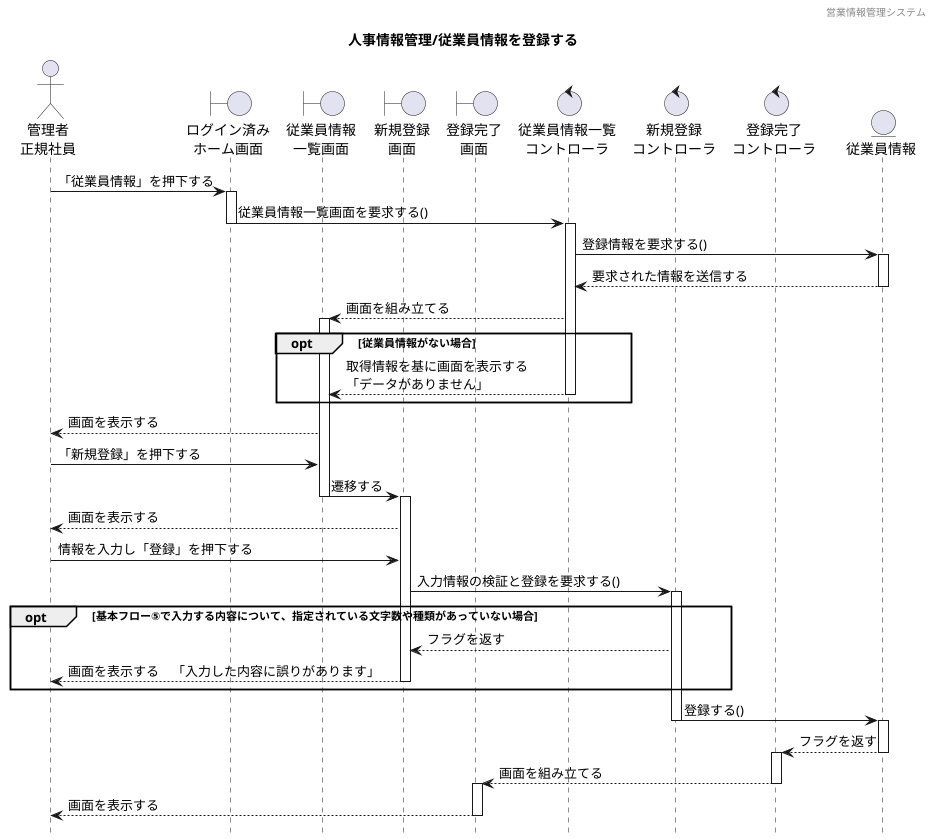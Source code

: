 @startuml シーケンス図

' 下アイコン除去
hide footbox
' ヘッダー
header 営業情報管理システム
' タイトル
title 人事情報管理/従業員情報を登録する


' actor "" as 
actor "管理者\n正規社員" as a1

' boundary "" as 
boundary "ログイン済み\nホーム画面" as b1
boundary "従業員情報\n一覧画面" as b2
boundary "新規登録\n画面" as b3
boundary "登録完了\n画面" as b4

' control "" as 
control "従業員情報一覧\nコントローラ" as c1
control "新規登録\nコントローラ" as c2
control "登録完了\nコントローラ" as c3

' entity "" as
entity "従業員情報" as e1


' ログイン済みホーム画面から一覧表示までのシーケンス
a1 -> b1 : 「従業員情報」を押下する
activate b1
b1 -> c1 : 従業員情報一覧画面を要求する()
deactivate b1
activate c1
c1 -> e1 : 登録情報を要求する()
activate e1
c1 <-- e1 : 要求された情報を送信する
deactivate e1
b2 <-- c1 : 画面を組み立てる
activate b2

' 代替フロー
opt 従業員情報がない場合
b2 <-- c1 : 取得情報を基に画面を表示する\n「データがありません」
deactivate c1
end

activate b2
a1 <-- b2 : 画面を表示する
a1 -> b2 : 「新規登録」を押下する
b2 -> b3 : 遷移する
deactivate b2
activate b3
a1 <-- b3 : 画面を表示する
a1 -> b3 : 情報を入力し「登録」を押下する
b3 -> c2 : 入力情報の検証と登録を要求する()
activate c2

' 代替フロー
opt 基本フロー⑤で入力する内容について、指定されている文字数や種類があっていない場合
b3 <-- c2 : フラグを返す
deactivate c1
a1 <-- b3 : 画面を表示する　「入力した内容に誤りがあります」
deactivate b3
end


activate c2
c2 -> e1 : 登録する()
deactivate c2
activate e1
c3 <-- e1 : フラグを返す
deactivate e1
activate c3
b4 <-- c3 : 画面を組み立てる
deactivate c3
activate b4
a1 <-- b4 : 画面を表示する
deactivate b4



@enduml